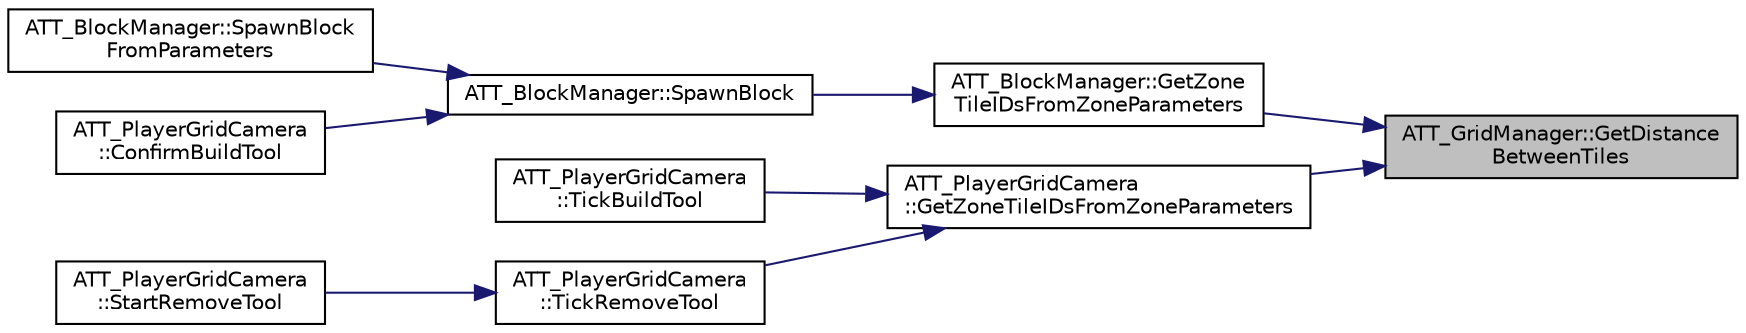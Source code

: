 digraph "ATT_GridManager::GetDistanceBetweenTiles"
{
 // LATEX_PDF_SIZE
  edge [fontname="Helvetica",fontsize="10",labelfontname="Helvetica",labelfontsize="10"];
  node [fontname="Helvetica",fontsize="10",shape=record];
  rankdir="RL";
  Node9 [label="ATT_GridManager::GetDistance\lBetweenTiles",height=0.2,width=0.4,color="black", fillcolor="grey75", style="filled", fontcolor="black",tooltip="Accessor - Returns the distance between each tile."];
  Node9 -> Node10 [dir="back",color="midnightblue",fontsize="10",style="solid",fontname="Helvetica"];
  Node10 [label="ATT_BlockManager::GetZone\lTileIDsFromZoneParameters",height=0.2,width=0.4,color="black", fillcolor="white", style="filled",URL="$class_a_t_t___block_manager.html#a5b89998b7b010e253761617f03362b03",tooltip="Returns all the tiles included in the zone delimited by tileA & tileB (opposing corners of the rectan..."];
  Node10 -> Node11 [dir="back",color="midnightblue",fontsize="10",style="solid",fontname="Helvetica"];
  Node11 [label="ATT_BlockManager::SpawnBlock",height=0.2,width=0.4,color="black", fillcolor="white", style="filled",URL="$class_a_t_t___block_manager.html#a5276646c418b0ef0a3fa7253144bbc74",tooltip="Calculate the zone used by the block & assign the tile arrays to the block."];
  Node11 -> Node12 [dir="back",color="midnightblue",fontsize="10",style="solid",fontname="Helvetica"];
  Node12 [label="ATT_BlockManager::SpawnBlock\lFromParameters",height=0.2,width=0.4,color="black", fillcolor="white", style="filled",URL="$class_a_t_t___block_manager.html#a38f27c6297567c4120a09b103b18d7fe",tooltip="Gets a random blockID corresponding to parameters in the data table."];
  Node11 -> Node13 [dir="back",color="midnightblue",fontsize="10",style="solid",fontname="Helvetica"];
  Node13 [label="ATT_PlayerGridCamera\l::ConfirmBuildTool",height=0.2,width=0.4,color="black", fillcolor="white", style="filled",URL="$class_a_t_t___player_grid_camera.html#aca622600a2b7f3a52b001c34a0da537b",tooltip="Finalises the block building or zone building process."];
  Node9 -> Node14 [dir="back",color="midnightblue",fontsize="10",style="solid",fontname="Helvetica"];
  Node14 [label="ATT_PlayerGridCamera\l::GetZoneTileIDsFromZoneParameters",height=0.2,width=0.4,color="black", fillcolor="white", style="filled",URL="$class_a_t_t___player_grid_camera.html#afb96fd6854de63d2871cff6402622d9f",tooltip="Returns all the tiles included in the zone delimited by tileA & tileB (opposing corners of the rectan..."];
  Node14 -> Node15 [dir="back",color="midnightblue",fontsize="10",style="solid",fontname="Helvetica"];
  Node15 [label="ATT_PlayerGridCamera\l::TickBuildTool",height=0.2,width=0.4,color="black", fillcolor="white", style="filled",URL="$class_a_t_t___player_grid_camera.html#a67c2ba8b8b3f86ddddf25f3d11b70c8f",tooltip="Lerps the \"ghost block\" on tick to ensure a smooth movement."];
  Node14 -> Node16 [dir="back",color="midnightblue",fontsize="10",style="solid",fontname="Helvetica"];
  Node16 [label="ATT_PlayerGridCamera\l::TickRemoveTool",height=0.2,width=0.4,color="black", fillcolor="white", style="filled",URL="$class_a_t_t___player_grid_camera.html#a1d0784f96f603f5dae27ff61e329c527",tooltip="Used to refresh the zone selection."];
  Node16 -> Node17 [dir="back",color="midnightblue",fontsize="10",style="solid",fontname="Helvetica"];
  Node17 [label="ATT_PlayerGridCamera\l::StartRemoveTool",height=0.2,width=0.4,color="black", fillcolor="white", style="filled",URL="$class_a_t_t___player_grid_camera.html#aa5e54106a559060b452e8f39ac2b83c4",tooltip="Starts RemoveTool, will wait for the player to click a tile to call ConfirmRemoveToolStartTile()."];
}
